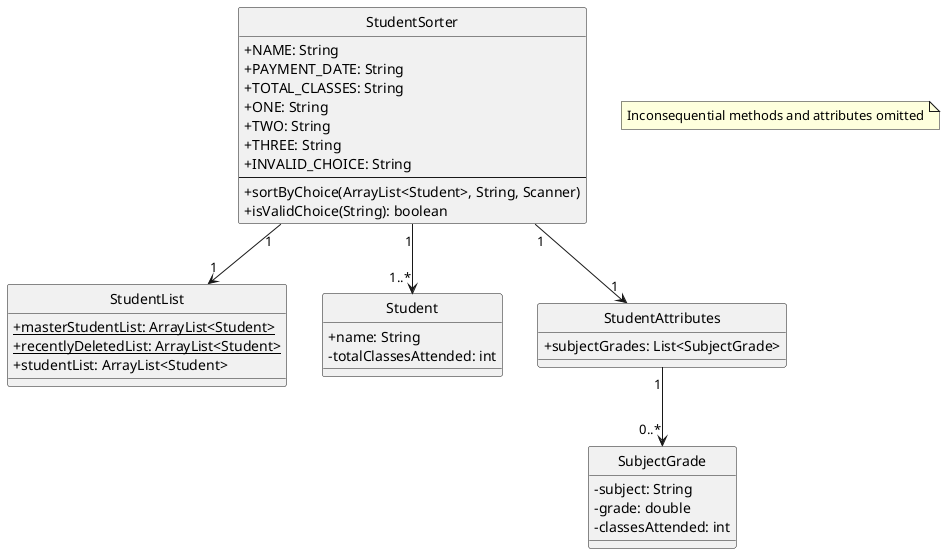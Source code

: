 @startuml StudentSorter
skinparam classAttributeIconSize 0
hide circle

class StudentSorter {
    + NAME: String
    + PAYMENT_DATE: String
    + TOTAL_CLASSES: String
    + ONE: String
    + TWO: String
    + THREE: String
    + INVALID_CHOICE: String
    --
    + sortByChoice(ArrayList<Student>, String, Scanner)
    + isValidChoice(String): boolean
}

class StudentList {
    {static} + masterStudentList: ArrayList<Student>
    {static} + recentlyDeletedList: ArrayList<Student>
    + studentList: ArrayList<Student>
}

class Student {
    + name: String
    - totalClassesAttended: int
}

class StudentAttributes {
    + subjectGrades: List<SubjectGrade>
}

class SubjectGrade {
    - subject: String
    - grade: double
    - classesAttended: int
}

StudentSorter "1" --> "1..*" Student
StudentSorter "1" --> "1" StudentList
StudentSorter "1" --> "1" StudentAttributes
StudentAttributes "1" --> "0..*" SubjectGrade

note "Inconsequential methods and attributes omitted" as N1
@enduml
